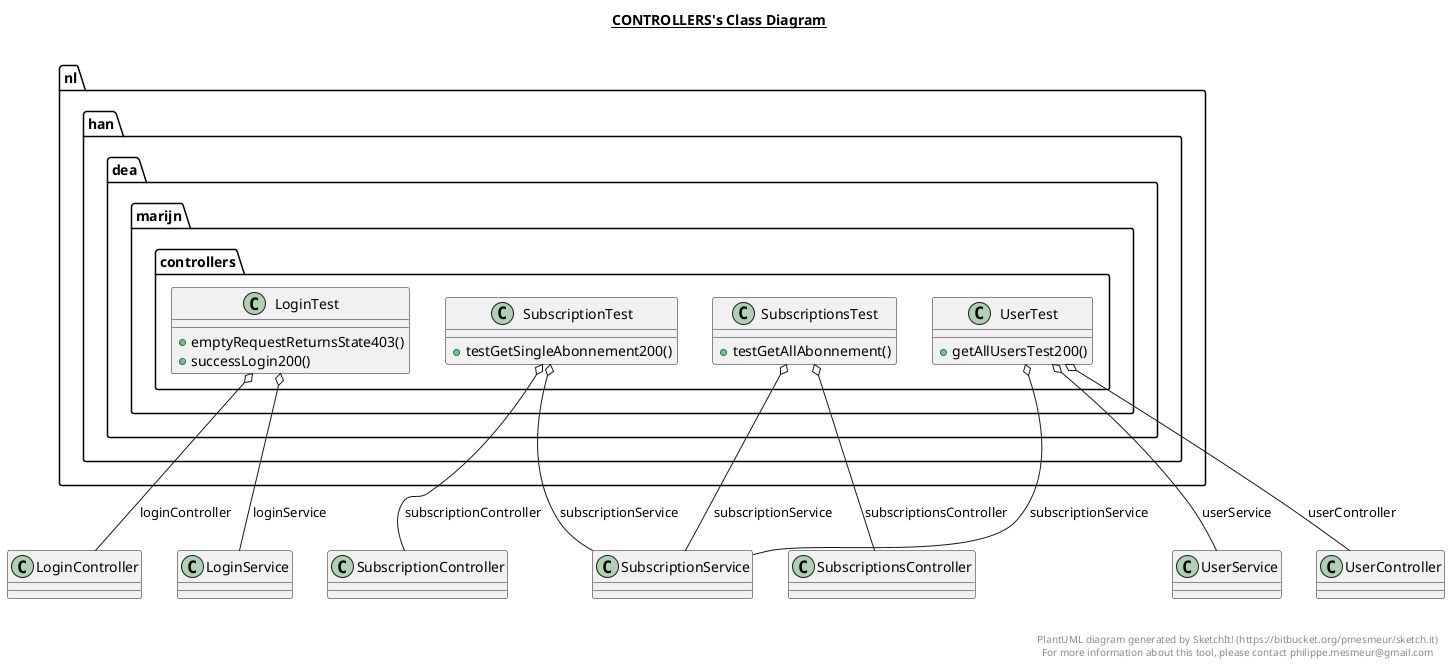 @startuml

title __CONTROLLERS's Class Diagram__\n

  package nl.han.dea.marijn.controllers {
    class LoginTest {
        + emptyRequestReturnsState403()
        + successLogin200()
    }
  }
  

  package nl.han.dea.marijn.controllers {
    class SubscriptionTest {
        + testGetSingleAbonnement200()
    }
  }
  

  package nl.han.dea.marijn.controllers {
    class SubscriptionsTest {
        + testGetAllAbonnement()
    }
  }
  

  package nl.han.dea.marijn.controllers {
    class UserTest {
        + getAllUsersTest200()
    }
  }
  

  LoginTest o-- LoginService : loginService
  LoginTest o-- LoginController : loginController
  SubscriptionTest o-- SubscriptionService : subscriptionService
  SubscriptionTest o-- SubscriptionController : subscriptionController
  SubscriptionsTest o-- SubscriptionService : subscriptionService
  SubscriptionsTest o-- SubscriptionsController : subscriptionsController
  UserTest o-- UserService : userService
  UserTest o-- SubscriptionService : subscriptionService
  UserTest o-- UserController : userController


right footer


PlantUML diagram generated by SketchIt! (https://bitbucket.org/pmesmeur/sketch.it)
For more information about this tool, please contact philippe.mesmeur@gmail.com
endfooter

@enduml
